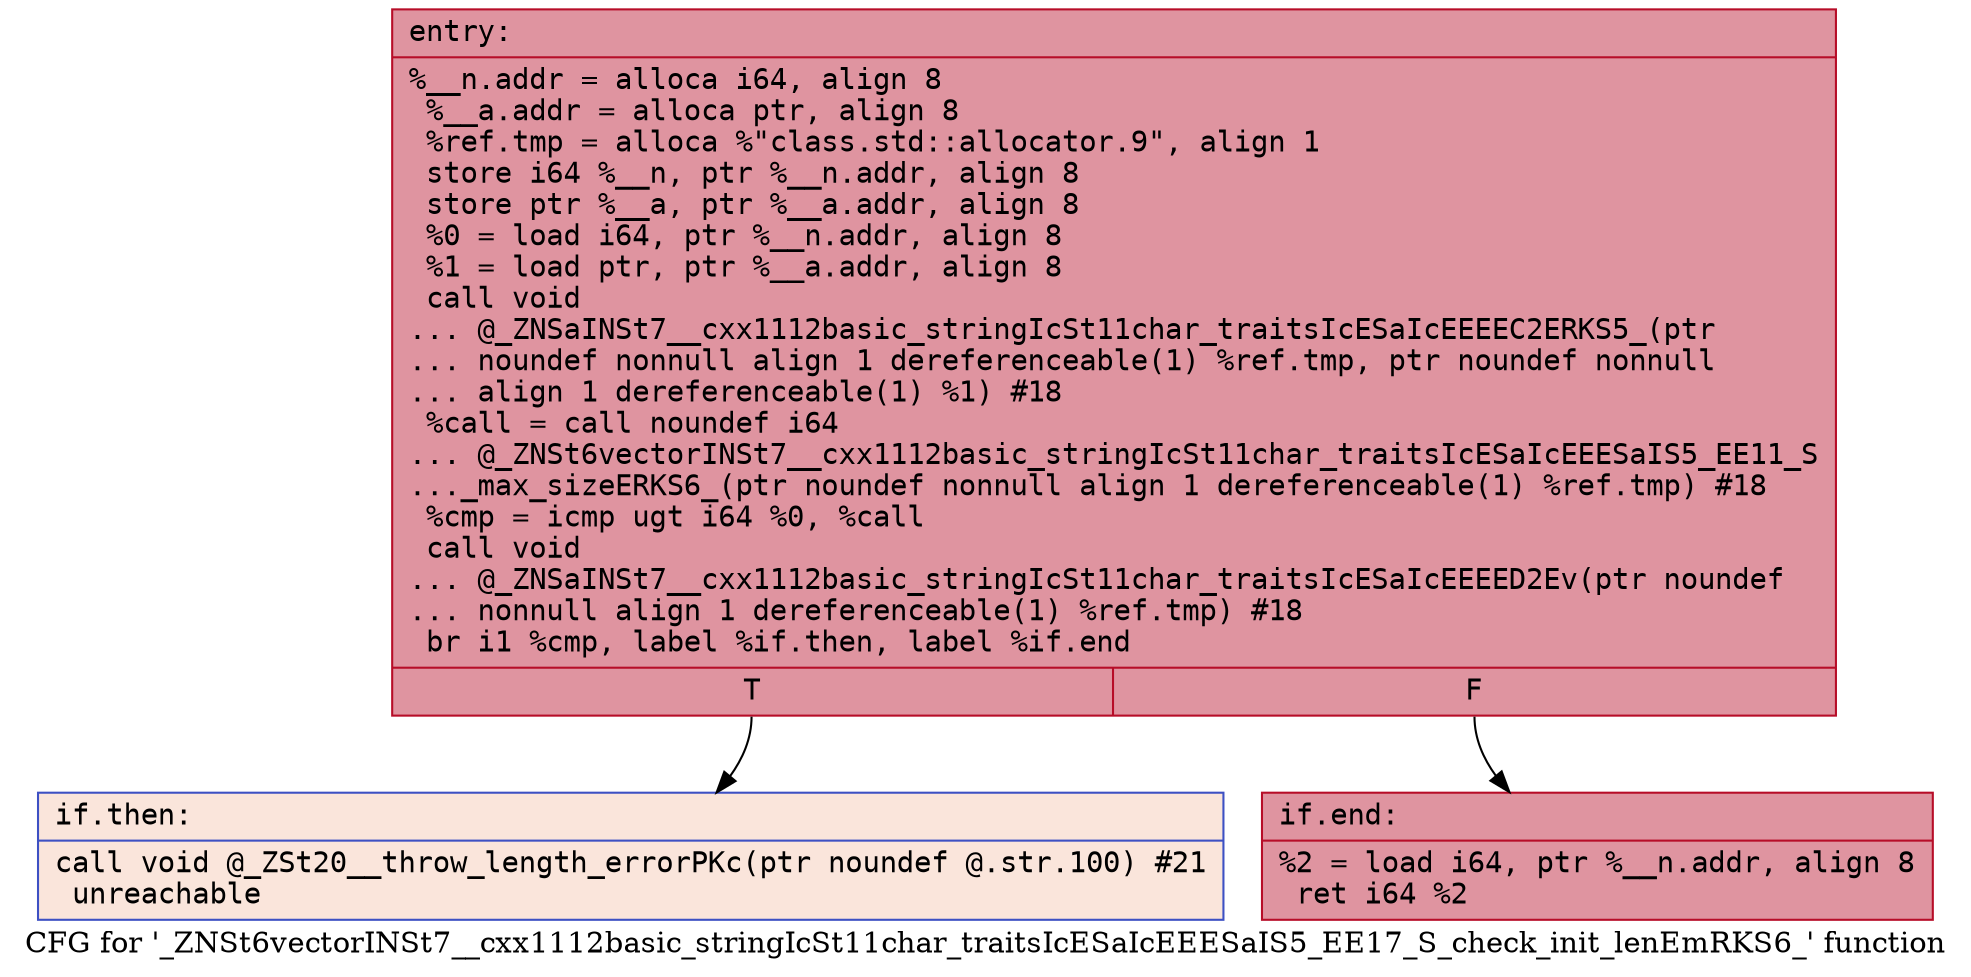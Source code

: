 digraph "CFG for '_ZNSt6vectorINSt7__cxx1112basic_stringIcSt11char_traitsIcESaIcEEESaIS5_EE17_S_check_init_lenEmRKS6_' function" {
	label="CFG for '_ZNSt6vectorINSt7__cxx1112basic_stringIcSt11char_traitsIcESaIcEEESaIS5_EE17_S_check_init_lenEmRKS6_' function";

	Node0x5584168673a0 [shape=record,color="#b70d28ff", style=filled, fillcolor="#b70d2870" fontname="Courier",label="{entry:\l|  %__n.addr = alloca i64, align 8\l  %__a.addr = alloca ptr, align 8\l  %ref.tmp = alloca %\"class.std::allocator.9\", align 1\l  store i64 %__n, ptr %__n.addr, align 8\l  store ptr %__a, ptr %__a.addr, align 8\l  %0 = load i64, ptr %__n.addr, align 8\l  %1 = load ptr, ptr %__a.addr, align 8\l  call void\l... @_ZNSaINSt7__cxx1112basic_stringIcSt11char_traitsIcESaIcEEEEC2ERKS5_(ptr\l... noundef nonnull align 1 dereferenceable(1) %ref.tmp, ptr noundef nonnull\l... align 1 dereferenceable(1) %1) #18\l  %call = call noundef i64\l... @_ZNSt6vectorINSt7__cxx1112basic_stringIcSt11char_traitsIcESaIcEEESaIS5_EE11_S\l..._max_sizeERKS6_(ptr noundef nonnull align 1 dereferenceable(1) %ref.tmp) #18\l  %cmp = icmp ugt i64 %0, %call\l  call void\l... @_ZNSaINSt7__cxx1112basic_stringIcSt11char_traitsIcESaIcEEEED2Ev(ptr noundef\l... nonnull align 1 dereferenceable(1) %ref.tmp) #18\l  br i1 %cmp, label %if.then, label %if.end\l|{<s0>T|<s1>F}}"];
	Node0x5584168673a0:s0 -> Node0x558416867b80[tooltip="entry -> if.then\nProbability 0.00%" ];
	Node0x5584168673a0:s1 -> Node0x558416867d60[tooltip="entry -> if.end\nProbability 100.00%" ];
	Node0x558416867b80 [shape=record,color="#3d50c3ff", style=filled, fillcolor="#f4c5ad70" fontname="Courier",label="{if.then:\l|  call void @_ZSt20__throw_length_errorPKc(ptr noundef @.str.100) #21\l  unreachable\l}"];
	Node0x558416867d60 [shape=record,color="#b70d28ff", style=filled, fillcolor="#b70d2870" fontname="Courier",label="{if.end:\l|  %2 = load i64, ptr %__n.addr, align 8\l  ret i64 %2\l}"];
}
